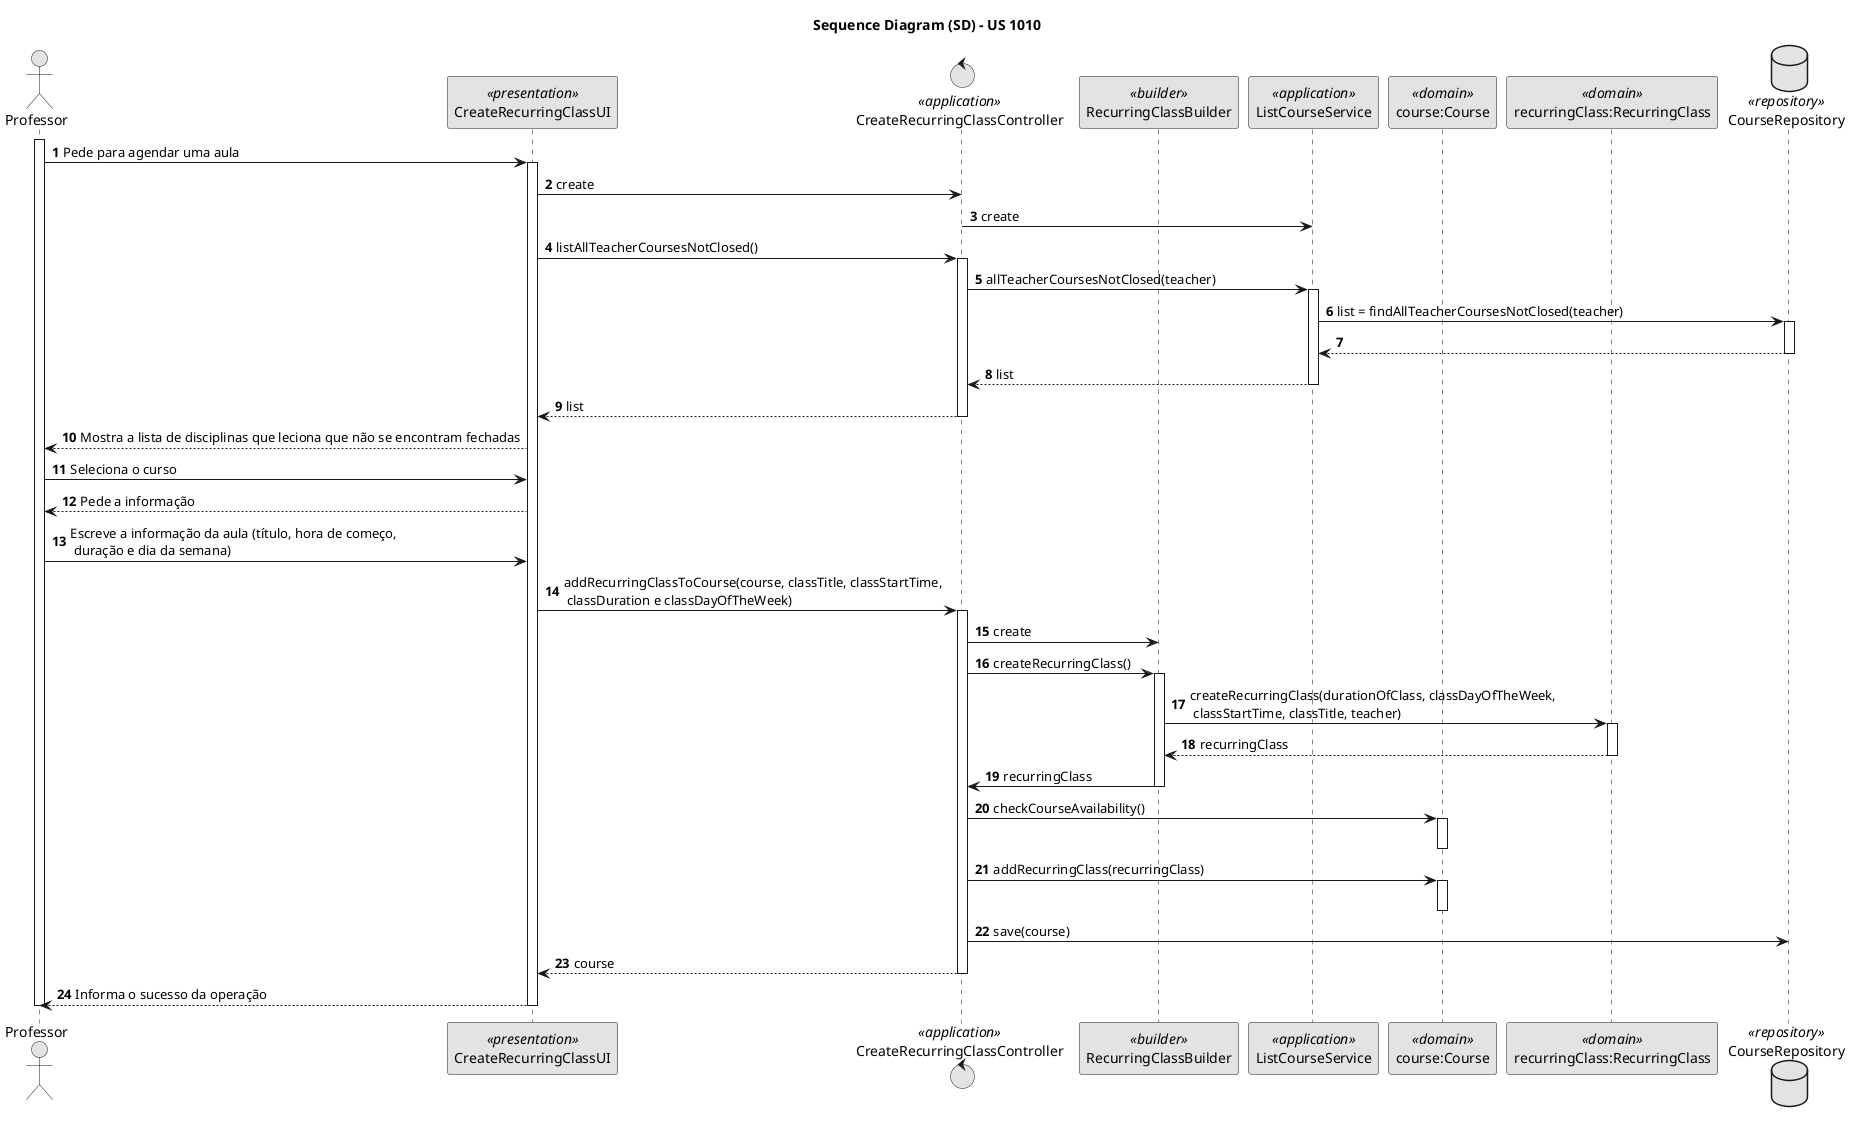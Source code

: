 @startuml
skinparam monochrome true
skinparam packageStyle rectangle
skinparam shadowing false

title Sequence Diagram (SD) - US 1010
autonumber

actor Professor as Actor
participant CreateRecurringClassUI as UI <<presentation>>
control CreateRecurringClassController as Controller <<application>>
participant RecurringClassBuilder as Builder <<builder>>
participant ListCourseService as Service <<application>>
participant "course:Course" as CourseDomain <<domain>>
participant "recurringClass:RecurringClass" as RecurringClassDomain <<domain>>
database CourseRepository as Repository <<repository>>

activate Actor
    Actor -> UI : Pede para agendar uma aula
    activate UI
        UI -> Controller : create
        Controller -> Service : create
        UI -> Controller : listAllTeacherCoursesNotClosed()
        activate Controller

        Controller -> Service : allTeacherCoursesNotClosed(teacher)
        activate Service

        Service -> Repository : list = findAllTeacherCoursesNotClosed(teacher)
        activate Repository

        Repository --> Service :
        deactivate Repository
        Service --> Controller : list
        deactivate Service
        Controller --> UI : list
        deactivate Controller

        UI --> Actor : Mostra a lista de disciplinas que leciona que não se encontram fechadas

        Actor -> UI : Seleciona o curso

        UI --> Actor : Pede a informação

        Actor -> UI : Escreve a informação da aula (título, hora de começo, \n duração e dia da semana)

        UI -> Controller : addRecurringClassToCourse(course, classTitle, classStartTime, \n classDuration e classDayOfTheWeek)
        activate Controller
        Controller -> Builder : create

        Controller -> Builder : createRecurringClass()

        activate Builder

        Builder -> RecurringClassDomain  : createRecurringClass(durationOfClass, classDayOfTheWeek, \n classStartTime, classTitle, teacher)
        activate RecurringClassDomain

        RecurringClassDomain --> Builder  : recurringClass

        deactivate RecurringClassDomain

        Builder -> Controller : recurringClass
        deactivate Builder

        Controller -> CourseDomain : checkCourseAvailability()
        activate CourseDomain
        deactivate CourseDomain

        Controller -> CourseDomain : addRecurringClass(recurringClass)
        activate CourseDomain
        deactivate CourseDomain

        Controller -> Repository : save(course)
        Controller --> UI : course

        deactivate Controller

        UI --> Actor : Informa o sucesso da operação

deactivate UI


deactivate Actor

@enduml
